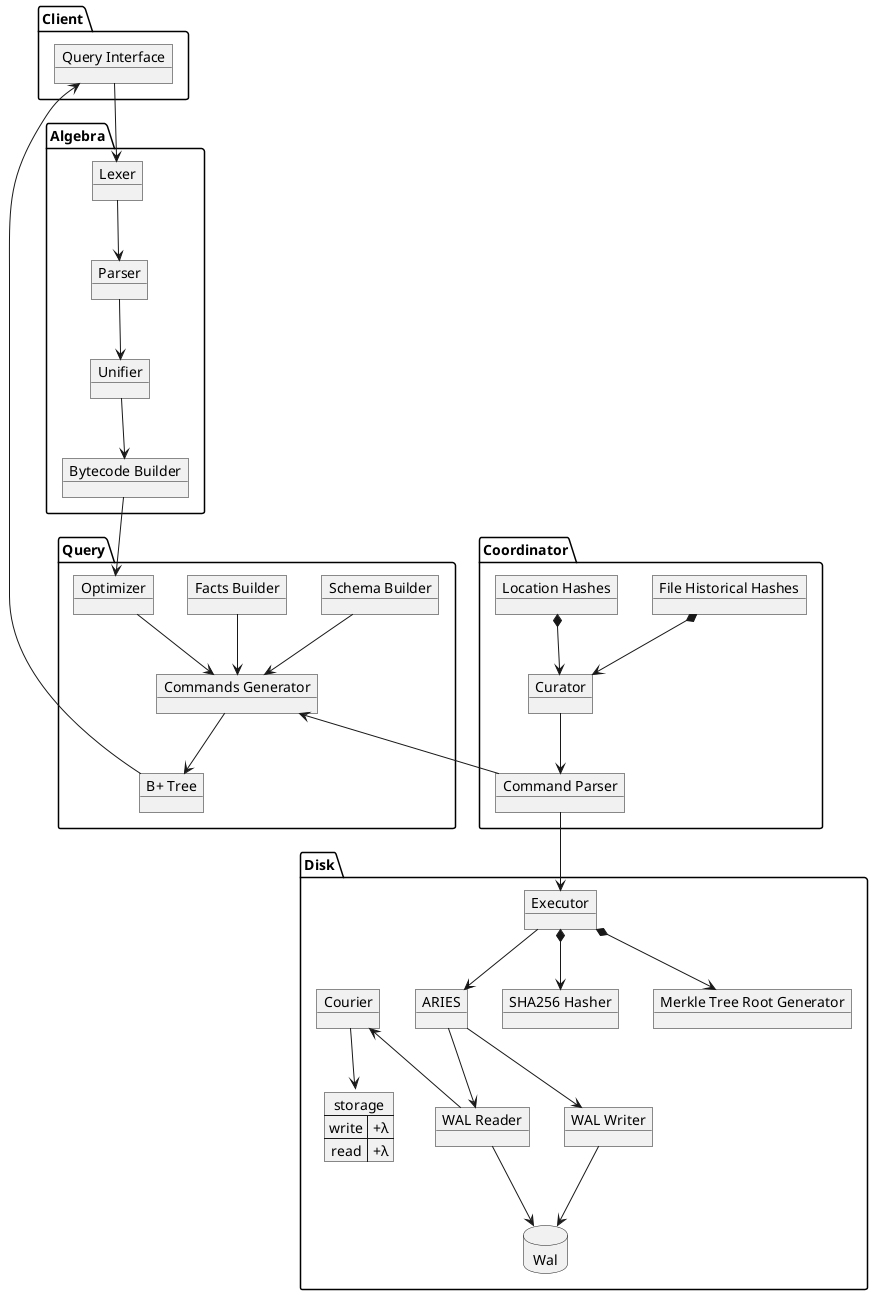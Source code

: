 @startuml
allowmixing

package Client {
    object "Query Interface" as query_interface
}

package Algebra {
    object "Unifier" as unifier
    object "Bytecode Builder" as bytecode_builder
    object "Parser" as parser
    object "Lexer" as lexer
}

query_interface --> lexer
lexer --> parser
parser --> unifier
unifier --> bytecode_builder

package Query {
    object "Schema Builder" as schema_builder
    object "Facts Builder" as facts_builder
    object "Optimizer" as optimizer
    object "Commands Generator" as commands_generator
    object "B+ Tree" as b_plus_tree
}

bytecode_builder --> optimizer
optimizer --> commands_generator
facts_builder --> commands_generator
schema_builder --> commands_generator
commands_generator --> b_plus_tree
b_plus_tree --> query_interface

package Coordinator {
    object "File Historical Hashes" as file_historical_hashes
    object "Location Hashes" as location_hashes
    object "Command Parser" as command_parser
    object "Curator" as curator
}

commands_generator <-- command_parser

package Disk {
    object "Merkle Tree Root Generator" as merkle_tree
    object "WAL Reader" as wal_reader
    object "WAL Writer" as wal_writer
    object "ARIES" as aries
    object "SHA256 Hasher" as sha
    object "Executor" as executor
    map storage {
        write => +λ
        read => +λ
    }
    object "Courier" as courier
    database Wal
}

executor *--> merkle_tree
executor *--> sha
curator --> command_parser
command_parser --> executor
location_hashes *--> curator
file_historical_hashes *--> curator
executor --> aries
aries --> wal_reader
aries --> wal_writer
wal_writer --> Wal
wal_reader --> Wal
courier <-- wal_reader
courier --> storage
@enduml